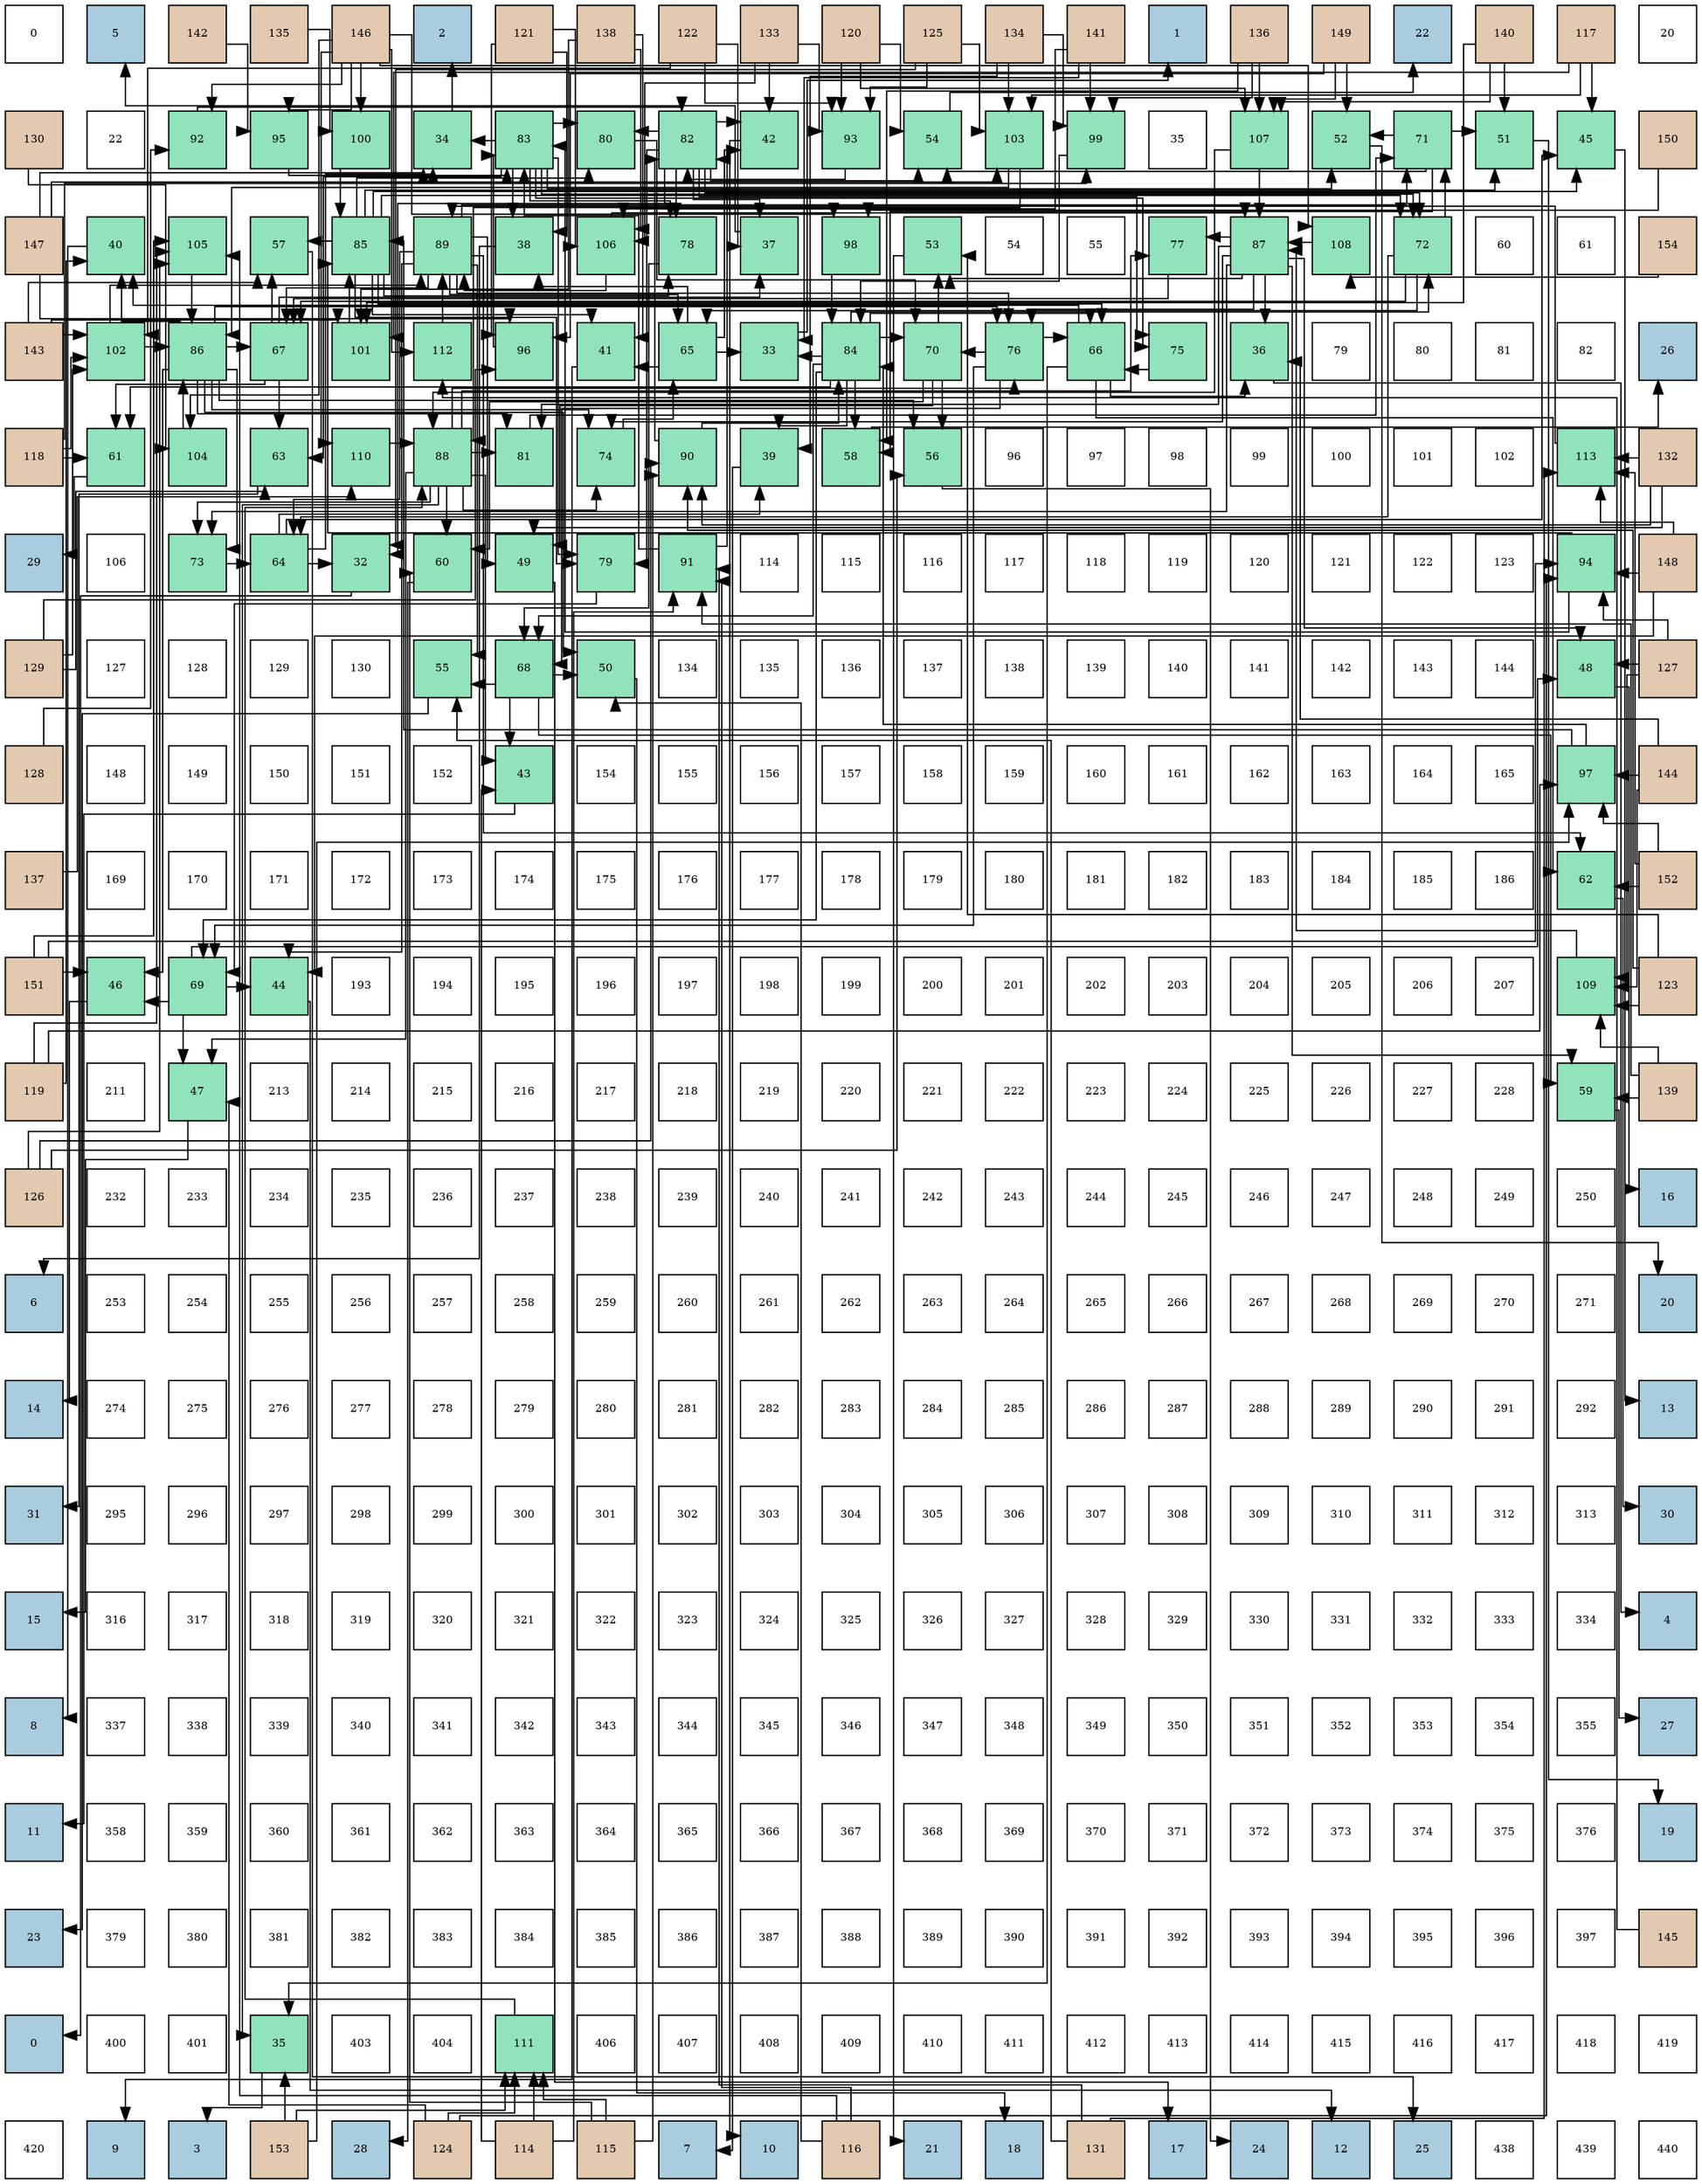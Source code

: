 digraph layout{
 rankdir=TB;
 splines=ortho;
 node [style=filled shape=square fixedsize=true width=0.6];
0[label="0", fontsize=8, fillcolor="#ffffff"];
1[label="5", fontsize=8, fillcolor="#a9ccde"];
2[label="142", fontsize=8, fillcolor="#e3c9af"];
3[label="135", fontsize=8, fillcolor="#e3c9af"];
4[label="146", fontsize=8, fillcolor="#e3c9af"];
5[label="2", fontsize=8, fillcolor="#a9ccde"];
6[label="121", fontsize=8, fillcolor="#e3c9af"];
7[label="138", fontsize=8, fillcolor="#e3c9af"];
8[label="122", fontsize=8, fillcolor="#e3c9af"];
9[label="133", fontsize=8, fillcolor="#e3c9af"];
10[label="120", fontsize=8, fillcolor="#e3c9af"];
11[label="125", fontsize=8, fillcolor="#e3c9af"];
12[label="134", fontsize=8, fillcolor="#e3c9af"];
13[label="141", fontsize=8, fillcolor="#e3c9af"];
14[label="1", fontsize=8, fillcolor="#a9ccde"];
15[label="136", fontsize=8, fillcolor="#e3c9af"];
16[label="149", fontsize=8, fillcolor="#e3c9af"];
17[label="22", fontsize=8, fillcolor="#a9ccde"];
18[label="140", fontsize=8, fillcolor="#e3c9af"];
19[label="117", fontsize=8, fillcolor="#e3c9af"];
20[label="20", fontsize=8, fillcolor="#ffffff"];
21[label="130", fontsize=8, fillcolor="#e3c9af"];
22[label="22", fontsize=8, fillcolor="#ffffff"];
23[label="92", fontsize=8, fillcolor="#91e3bb"];
24[label="95", fontsize=8, fillcolor="#91e3bb"];
25[label="100", fontsize=8, fillcolor="#91e3bb"];
26[label="34", fontsize=8, fillcolor="#91e3bb"];
27[label="83", fontsize=8, fillcolor="#91e3bb"];
28[label="80", fontsize=8, fillcolor="#91e3bb"];
29[label="82", fontsize=8, fillcolor="#91e3bb"];
30[label="42", fontsize=8, fillcolor="#91e3bb"];
31[label="93", fontsize=8, fillcolor="#91e3bb"];
32[label="54", fontsize=8, fillcolor="#91e3bb"];
33[label="103", fontsize=8, fillcolor="#91e3bb"];
34[label="99", fontsize=8, fillcolor="#91e3bb"];
35[label="35", fontsize=8, fillcolor="#ffffff"];
36[label="107", fontsize=8, fillcolor="#91e3bb"];
37[label="52", fontsize=8, fillcolor="#91e3bb"];
38[label="71", fontsize=8, fillcolor="#91e3bb"];
39[label="51", fontsize=8, fillcolor="#91e3bb"];
40[label="45", fontsize=8, fillcolor="#91e3bb"];
41[label="150", fontsize=8, fillcolor="#e3c9af"];
42[label="147", fontsize=8, fillcolor="#e3c9af"];
43[label="40", fontsize=8, fillcolor="#91e3bb"];
44[label="105", fontsize=8, fillcolor="#91e3bb"];
45[label="57", fontsize=8, fillcolor="#91e3bb"];
46[label="85", fontsize=8, fillcolor="#91e3bb"];
47[label="89", fontsize=8, fillcolor="#91e3bb"];
48[label="38", fontsize=8, fillcolor="#91e3bb"];
49[label="106", fontsize=8, fillcolor="#91e3bb"];
50[label="78", fontsize=8, fillcolor="#91e3bb"];
51[label="37", fontsize=8, fillcolor="#91e3bb"];
52[label="98", fontsize=8, fillcolor="#91e3bb"];
53[label="53", fontsize=8, fillcolor="#91e3bb"];
54[label="54", fontsize=8, fillcolor="#ffffff"];
55[label="55", fontsize=8, fillcolor="#ffffff"];
56[label="77", fontsize=8, fillcolor="#91e3bb"];
57[label="87", fontsize=8, fillcolor="#91e3bb"];
58[label="108", fontsize=8, fillcolor="#91e3bb"];
59[label="72", fontsize=8, fillcolor="#91e3bb"];
60[label="60", fontsize=8, fillcolor="#ffffff"];
61[label="61", fontsize=8, fillcolor="#ffffff"];
62[label="154", fontsize=8, fillcolor="#e3c9af"];
63[label="143", fontsize=8, fillcolor="#e3c9af"];
64[label="102", fontsize=8, fillcolor="#91e3bb"];
65[label="86", fontsize=8, fillcolor="#91e3bb"];
66[label="67", fontsize=8, fillcolor="#91e3bb"];
67[label="101", fontsize=8, fillcolor="#91e3bb"];
68[label="112", fontsize=8, fillcolor="#91e3bb"];
69[label="96", fontsize=8, fillcolor="#91e3bb"];
70[label="41", fontsize=8, fillcolor="#91e3bb"];
71[label="65", fontsize=8, fillcolor="#91e3bb"];
72[label="33", fontsize=8, fillcolor="#91e3bb"];
73[label="84", fontsize=8, fillcolor="#91e3bb"];
74[label="70", fontsize=8, fillcolor="#91e3bb"];
75[label="76", fontsize=8, fillcolor="#91e3bb"];
76[label="66", fontsize=8, fillcolor="#91e3bb"];
77[label="75", fontsize=8, fillcolor="#91e3bb"];
78[label="36", fontsize=8, fillcolor="#91e3bb"];
79[label="79", fontsize=8, fillcolor="#ffffff"];
80[label="80", fontsize=8, fillcolor="#ffffff"];
81[label="81", fontsize=8, fillcolor="#ffffff"];
82[label="82", fontsize=8, fillcolor="#ffffff"];
83[label="26", fontsize=8, fillcolor="#a9ccde"];
84[label="118", fontsize=8, fillcolor="#e3c9af"];
85[label="61", fontsize=8, fillcolor="#91e3bb"];
86[label="104", fontsize=8, fillcolor="#91e3bb"];
87[label="63", fontsize=8, fillcolor="#91e3bb"];
88[label="110", fontsize=8, fillcolor="#91e3bb"];
89[label="88", fontsize=8, fillcolor="#91e3bb"];
90[label="81", fontsize=8, fillcolor="#91e3bb"];
91[label="74", fontsize=8, fillcolor="#91e3bb"];
92[label="90", fontsize=8, fillcolor="#91e3bb"];
93[label="39", fontsize=8, fillcolor="#91e3bb"];
94[label="58", fontsize=8, fillcolor="#91e3bb"];
95[label="56", fontsize=8, fillcolor="#91e3bb"];
96[label="96", fontsize=8, fillcolor="#ffffff"];
97[label="97", fontsize=8, fillcolor="#ffffff"];
98[label="98", fontsize=8, fillcolor="#ffffff"];
99[label="99", fontsize=8, fillcolor="#ffffff"];
100[label="100", fontsize=8, fillcolor="#ffffff"];
101[label="101", fontsize=8, fillcolor="#ffffff"];
102[label="102", fontsize=8, fillcolor="#ffffff"];
103[label="113", fontsize=8, fillcolor="#91e3bb"];
104[label="132", fontsize=8, fillcolor="#e3c9af"];
105[label="29", fontsize=8, fillcolor="#a9ccde"];
106[label="106", fontsize=8, fillcolor="#ffffff"];
107[label="73", fontsize=8, fillcolor="#91e3bb"];
108[label="64", fontsize=8, fillcolor="#91e3bb"];
109[label="32", fontsize=8, fillcolor="#91e3bb"];
110[label="60", fontsize=8, fillcolor="#91e3bb"];
111[label="49", fontsize=8, fillcolor="#91e3bb"];
112[label="79", fontsize=8, fillcolor="#91e3bb"];
113[label="91", fontsize=8, fillcolor="#91e3bb"];
114[label="114", fontsize=8, fillcolor="#ffffff"];
115[label="115", fontsize=8, fillcolor="#ffffff"];
116[label="116", fontsize=8, fillcolor="#ffffff"];
117[label="117", fontsize=8, fillcolor="#ffffff"];
118[label="118", fontsize=8, fillcolor="#ffffff"];
119[label="119", fontsize=8, fillcolor="#ffffff"];
120[label="120", fontsize=8, fillcolor="#ffffff"];
121[label="121", fontsize=8, fillcolor="#ffffff"];
122[label="122", fontsize=8, fillcolor="#ffffff"];
123[label="123", fontsize=8, fillcolor="#ffffff"];
124[label="94", fontsize=8, fillcolor="#91e3bb"];
125[label="148", fontsize=8, fillcolor="#e3c9af"];
126[label="129", fontsize=8, fillcolor="#e3c9af"];
127[label="127", fontsize=8, fillcolor="#ffffff"];
128[label="128", fontsize=8, fillcolor="#ffffff"];
129[label="129", fontsize=8, fillcolor="#ffffff"];
130[label="130", fontsize=8, fillcolor="#ffffff"];
131[label="55", fontsize=8, fillcolor="#91e3bb"];
132[label="68", fontsize=8, fillcolor="#91e3bb"];
133[label="50", fontsize=8, fillcolor="#91e3bb"];
134[label="134", fontsize=8, fillcolor="#ffffff"];
135[label="135", fontsize=8, fillcolor="#ffffff"];
136[label="136", fontsize=8, fillcolor="#ffffff"];
137[label="137", fontsize=8, fillcolor="#ffffff"];
138[label="138", fontsize=8, fillcolor="#ffffff"];
139[label="139", fontsize=8, fillcolor="#ffffff"];
140[label="140", fontsize=8, fillcolor="#ffffff"];
141[label="141", fontsize=8, fillcolor="#ffffff"];
142[label="142", fontsize=8, fillcolor="#ffffff"];
143[label="143", fontsize=8, fillcolor="#ffffff"];
144[label="144", fontsize=8, fillcolor="#ffffff"];
145[label="48", fontsize=8, fillcolor="#91e3bb"];
146[label="127", fontsize=8, fillcolor="#e3c9af"];
147[label="128", fontsize=8, fillcolor="#e3c9af"];
148[label="148", fontsize=8, fillcolor="#ffffff"];
149[label="149", fontsize=8, fillcolor="#ffffff"];
150[label="150", fontsize=8, fillcolor="#ffffff"];
151[label="151", fontsize=8, fillcolor="#ffffff"];
152[label="152", fontsize=8, fillcolor="#ffffff"];
153[label="43", fontsize=8, fillcolor="#91e3bb"];
154[label="154", fontsize=8, fillcolor="#ffffff"];
155[label="155", fontsize=8, fillcolor="#ffffff"];
156[label="156", fontsize=8, fillcolor="#ffffff"];
157[label="157", fontsize=8, fillcolor="#ffffff"];
158[label="158", fontsize=8, fillcolor="#ffffff"];
159[label="159", fontsize=8, fillcolor="#ffffff"];
160[label="160", fontsize=8, fillcolor="#ffffff"];
161[label="161", fontsize=8, fillcolor="#ffffff"];
162[label="162", fontsize=8, fillcolor="#ffffff"];
163[label="163", fontsize=8, fillcolor="#ffffff"];
164[label="164", fontsize=8, fillcolor="#ffffff"];
165[label="165", fontsize=8, fillcolor="#ffffff"];
166[label="97", fontsize=8, fillcolor="#91e3bb"];
167[label="144", fontsize=8, fillcolor="#e3c9af"];
168[label="137", fontsize=8, fillcolor="#e3c9af"];
169[label="169", fontsize=8, fillcolor="#ffffff"];
170[label="170", fontsize=8, fillcolor="#ffffff"];
171[label="171", fontsize=8, fillcolor="#ffffff"];
172[label="172", fontsize=8, fillcolor="#ffffff"];
173[label="173", fontsize=8, fillcolor="#ffffff"];
174[label="174", fontsize=8, fillcolor="#ffffff"];
175[label="175", fontsize=8, fillcolor="#ffffff"];
176[label="176", fontsize=8, fillcolor="#ffffff"];
177[label="177", fontsize=8, fillcolor="#ffffff"];
178[label="178", fontsize=8, fillcolor="#ffffff"];
179[label="179", fontsize=8, fillcolor="#ffffff"];
180[label="180", fontsize=8, fillcolor="#ffffff"];
181[label="181", fontsize=8, fillcolor="#ffffff"];
182[label="182", fontsize=8, fillcolor="#ffffff"];
183[label="183", fontsize=8, fillcolor="#ffffff"];
184[label="184", fontsize=8, fillcolor="#ffffff"];
185[label="185", fontsize=8, fillcolor="#ffffff"];
186[label="186", fontsize=8, fillcolor="#ffffff"];
187[label="62", fontsize=8, fillcolor="#91e3bb"];
188[label="152", fontsize=8, fillcolor="#e3c9af"];
189[label="151", fontsize=8, fillcolor="#e3c9af"];
190[label="46", fontsize=8, fillcolor="#91e3bb"];
191[label="69", fontsize=8, fillcolor="#91e3bb"];
192[label="44", fontsize=8, fillcolor="#91e3bb"];
193[label="193", fontsize=8, fillcolor="#ffffff"];
194[label="194", fontsize=8, fillcolor="#ffffff"];
195[label="195", fontsize=8, fillcolor="#ffffff"];
196[label="196", fontsize=8, fillcolor="#ffffff"];
197[label="197", fontsize=8, fillcolor="#ffffff"];
198[label="198", fontsize=8, fillcolor="#ffffff"];
199[label="199", fontsize=8, fillcolor="#ffffff"];
200[label="200", fontsize=8, fillcolor="#ffffff"];
201[label="201", fontsize=8, fillcolor="#ffffff"];
202[label="202", fontsize=8, fillcolor="#ffffff"];
203[label="203", fontsize=8, fillcolor="#ffffff"];
204[label="204", fontsize=8, fillcolor="#ffffff"];
205[label="205", fontsize=8, fillcolor="#ffffff"];
206[label="206", fontsize=8, fillcolor="#ffffff"];
207[label="207", fontsize=8, fillcolor="#ffffff"];
208[label="109", fontsize=8, fillcolor="#91e3bb"];
209[label="123", fontsize=8, fillcolor="#e3c9af"];
210[label="119", fontsize=8, fillcolor="#e3c9af"];
211[label="211", fontsize=8, fillcolor="#ffffff"];
212[label="47", fontsize=8, fillcolor="#91e3bb"];
213[label="213", fontsize=8, fillcolor="#ffffff"];
214[label="214", fontsize=8, fillcolor="#ffffff"];
215[label="215", fontsize=8, fillcolor="#ffffff"];
216[label="216", fontsize=8, fillcolor="#ffffff"];
217[label="217", fontsize=8, fillcolor="#ffffff"];
218[label="218", fontsize=8, fillcolor="#ffffff"];
219[label="219", fontsize=8, fillcolor="#ffffff"];
220[label="220", fontsize=8, fillcolor="#ffffff"];
221[label="221", fontsize=8, fillcolor="#ffffff"];
222[label="222", fontsize=8, fillcolor="#ffffff"];
223[label="223", fontsize=8, fillcolor="#ffffff"];
224[label="224", fontsize=8, fillcolor="#ffffff"];
225[label="225", fontsize=8, fillcolor="#ffffff"];
226[label="226", fontsize=8, fillcolor="#ffffff"];
227[label="227", fontsize=8, fillcolor="#ffffff"];
228[label="228", fontsize=8, fillcolor="#ffffff"];
229[label="59", fontsize=8, fillcolor="#91e3bb"];
230[label="139", fontsize=8, fillcolor="#e3c9af"];
231[label="126", fontsize=8, fillcolor="#e3c9af"];
232[label="232", fontsize=8, fillcolor="#ffffff"];
233[label="233", fontsize=8, fillcolor="#ffffff"];
234[label="234", fontsize=8, fillcolor="#ffffff"];
235[label="235", fontsize=8, fillcolor="#ffffff"];
236[label="236", fontsize=8, fillcolor="#ffffff"];
237[label="237", fontsize=8, fillcolor="#ffffff"];
238[label="238", fontsize=8, fillcolor="#ffffff"];
239[label="239", fontsize=8, fillcolor="#ffffff"];
240[label="240", fontsize=8, fillcolor="#ffffff"];
241[label="241", fontsize=8, fillcolor="#ffffff"];
242[label="242", fontsize=8, fillcolor="#ffffff"];
243[label="243", fontsize=8, fillcolor="#ffffff"];
244[label="244", fontsize=8, fillcolor="#ffffff"];
245[label="245", fontsize=8, fillcolor="#ffffff"];
246[label="246", fontsize=8, fillcolor="#ffffff"];
247[label="247", fontsize=8, fillcolor="#ffffff"];
248[label="248", fontsize=8, fillcolor="#ffffff"];
249[label="249", fontsize=8, fillcolor="#ffffff"];
250[label="250", fontsize=8, fillcolor="#ffffff"];
251[label="16", fontsize=8, fillcolor="#a9ccde"];
252[label="6", fontsize=8, fillcolor="#a9ccde"];
253[label="253", fontsize=8, fillcolor="#ffffff"];
254[label="254", fontsize=8, fillcolor="#ffffff"];
255[label="255", fontsize=8, fillcolor="#ffffff"];
256[label="256", fontsize=8, fillcolor="#ffffff"];
257[label="257", fontsize=8, fillcolor="#ffffff"];
258[label="258", fontsize=8, fillcolor="#ffffff"];
259[label="259", fontsize=8, fillcolor="#ffffff"];
260[label="260", fontsize=8, fillcolor="#ffffff"];
261[label="261", fontsize=8, fillcolor="#ffffff"];
262[label="262", fontsize=8, fillcolor="#ffffff"];
263[label="263", fontsize=8, fillcolor="#ffffff"];
264[label="264", fontsize=8, fillcolor="#ffffff"];
265[label="265", fontsize=8, fillcolor="#ffffff"];
266[label="266", fontsize=8, fillcolor="#ffffff"];
267[label="267", fontsize=8, fillcolor="#ffffff"];
268[label="268", fontsize=8, fillcolor="#ffffff"];
269[label="269", fontsize=8, fillcolor="#ffffff"];
270[label="270", fontsize=8, fillcolor="#ffffff"];
271[label="271", fontsize=8, fillcolor="#ffffff"];
272[label="20", fontsize=8, fillcolor="#a9ccde"];
273[label="14", fontsize=8, fillcolor="#a9ccde"];
274[label="274", fontsize=8, fillcolor="#ffffff"];
275[label="275", fontsize=8, fillcolor="#ffffff"];
276[label="276", fontsize=8, fillcolor="#ffffff"];
277[label="277", fontsize=8, fillcolor="#ffffff"];
278[label="278", fontsize=8, fillcolor="#ffffff"];
279[label="279", fontsize=8, fillcolor="#ffffff"];
280[label="280", fontsize=8, fillcolor="#ffffff"];
281[label="281", fontsize=8, fillcolor="#ffffff"];
282[label="282", fontsize=8, fillcolor="#ffffff"];
283[label="283", fontsize=8, fillcolor="#ffffff"];
284[label="284", fontsize=8, fillcolor="#ffffff"];
285[label="285", fontsize=8, fillcolor="#ffffff"];
286[label="286", fontsize=8, fillcolor="#ffffff"];
287[label="287", fontsize=8, fillcolor="#ffffff"];
288[label="288", fontsize=8, fillcolor="#ffffff"];
289[label="289", fontsize=8, fillcolor="#ffffff"];
290[label="290", fontsize=8, fillcolor="#ffffff"];
291[label="291", fontsize=8, fillcolor="#ffffff"];
292[label="292", fontsize=8, fillcolor="#ffffff"];
293[label="13", fontsize=8, fillcolor="#a9ccde"];
294[label="31", fontsize=8, fillcolor="#a9ccde"];
295[label="295", fontsize=8, fillcolor="#ffffff"];
296[label="296", fontsize=8, fillcolor="#ffffff"];
297[label="297", fontsize=8, fillcolor="#ffffff"];
298[label="298", fontsize=8, fillcolor="#ffffff"];
299[label="299", fontsize=8, fillcolor="#ffffff"];
300[label="300", fontsize=8, fillcolor="#ffffff"];
301[label="301", fontsize=8, fillcolor="#ffffff"];
302[label="302", fontsize=8, fillcolor="#ffffff"];
303[label="303", fontsize=8, fillcolor="#ffffff"];
304[label="304", fontsize=8, fillcolor="#ffffff"];
305[label="305", fontsize=8, fillcolor="#ffffff"];
306[label="306", fontsize=8, fillcolor="#ffffff"];
307[label="307", fontsize=8, fillcolor="#ffffff"];
308[label="308", fontsize=8, fillcolor="#ffffff"];
309[label="309", fontsize=8, fillcolor="#ffffff"];
310[label="310", fontsize=8, fillcolor="#ffffff"];
311[label="311", fontsize=8, fillcolor="#ffffff"];
312[label="312", fontsize=8, fillcolor="#ffffff"];
313[label="313", fontsize=8, fillcolor="#ffffff"];
314[label="30", fontsize=8, fillcolor="#a9ccde"];
315[label="15", fontsize=8, fillcolor="#a9ccde"];
316[label="316", fontsize=8, fillcolor="#ffffff"];
317[label="317", fontsize=8, fillcolor="#ffffff"];
318[label="318", fontsize=8, fillcolor="#ffffff"];
319[label="319", fontsize=8, fillcolor="#ffffff"];
320[label="320", fontsize=8, fillcolor="#ffffff"];
321[label="321", fontsize=8, fillcolor="#ffffff"];
322[label="322", fontsize=8, fillcolor="#ffffff"];
323[label="323", fontsize=8, fillcolor="#ffffff"];
324[label="324", fontsize=8, fillcolor="#ffffff"];
325[label="325", fontsize=8, fillcolor="#ffffff"];
326[label="326", fontsize=8, fillcolor="#ffffff"];
327[label="327", fontsize=8, fillcolor="#ffffff"];
328[label="328", fontsize=8, fillcolor="#ffffff"];
329[label="329", fontsize=8, fillcolor="#ffffff"];
330[label="330", fontsize=8, fillcolor="#ffffff"];
331[label="331", fontsize=8, fillcolor="#ffffff"];
332[label="332", fontsize=8, fillcolor="#ffffff"];
333[label="333", fontsize=8, fillcolor="#ffffff"];
334[label="334", fontsize=8, fillcolor="#ffffff"];
335[label="4", fontsize=8, fillcolor="#a9ccde"];
336[label="8", fontsize=8, fillcolor="#a9ccde"];
337[label="337", fontsize=8, fillcolor="#ffffff"];
338[label="338", fontsize=8, fillcolor="#ffffff"];
339[label="339", fontsize=8, fillcolor="#ffffff"];
340[label="340", fontsize=8, fillcolor="#ffffff"];
341[label="341", fontsize=8, fillcolor="#ffffff"];
342[label="342", fontsize=8, fillcolor="#ffffff"];
343[label="343", fontsize=8, fillcolor="#ffffff"];
344[label="344", fontsize=8, fillcolor="#ffffff"];
345[label="345", fontsize=8, fillcolor="#ffffff"];
346[label="346", fontsize=8, fillcolor="#ffffff"];
347[label="347", fontsize=8, fillcolor="#ffffff"];
348[label="348", fontsize=8, fillcolor="#ffffff"];
349[label="349", fontsize=8, fillcolor="#ffffff"];
350[label="350", fontsize=8, fillcolor="#ffffff"];
351[label="351", fontsize=8, fillcolor="#ffffff"];
352[label="352", fontsize=8, fillcolor="#ffffff"];
353[label="353", fontsize=8, fillcolor="#ffffff"];
354[label="354", fontsize=8, fillcolor="#ffffff"];
355[label="355", fontsize=8, fillcolor="#ffffff"];
356[label="27", fontsize=8, fillcolor="#a9ccde"];
357[label="11", fontsize=8, fillcolor="#a9ccde"];
358[label="358", fontsize=8, fillcolor="#ffffff"];
359[label="359", fontsize=8, fillcolor="#ffffff"];
360[label="360", fontsize=8, fillcolor="#ffffff"];
361[label="361", fontsize=8, fillcolor="#ffffff"];
362[label="362", fontsize=8, fillcolor="#ffffff"];
363[label="363", fontsize=8, fillcolor="#ffffff"];
364[label="364", fontsize=8, fillcolor="#ffffff"];
365[label="365", fontsize=8, fillcolor="#ffffff"];
366[label="366", fontsize=8, fillcolor="#ffffff"];
367[label="367", fontsize=8, fillcolor="#ffffff"];
368[label="368", fontsize=8, fillcolor="#ffffff"];
369[label="369", fontsize=8, fillcolor="#ffffff"];
370[label="370", fontsize=8, fillcolor="#ffffff"];
371[label="371", fontsize=8, fillcolor="#ffffff"];
372[label="372", fontsize=8, fillcolor="#ffffff"];
373[label="373", fontsize=8, fillcolor="#ffffff"];
374[label="374", fontsize=8, fillcolor="#ffffff"];
375[label="375", fontsize=8, fillcolor="#ffffff"];
376[label="376", fontsize=8, fillcolor="#ffffff"];
377[label="19", fontsize=8, fillcolor="#a9ccde"];
378[label="23", fontsize=8, fillcolor="#a9ccde"];
379[label="379", fontsize=8, fillcolor="#ffffff"];
380[label="380", fontsize=8, fillcolor="#ffffff"];
381[label="381", fontsize=8, fillcolor="#ffffff"];
382[label="382", fontsize=8, fillcolor="#ffffff"];
383[label="383", fontsize=8, fillcolor="#ffffff"];
384[label="384", fontsize=8, fillcolor="#ffffff"];
385[label="385", fontsize=8, fillcolor="#ffffff"];
386[label="386", fontsize=8, fillcolor="#ffffff"];
387[label="387", fontsize=8, fillcolor="#ffffff"];
388[label="388", fontsize=8, fillcolor="#ffffff"];
389[label="389", fontsize=8, fillcolor="#ffffff"];
390[label="390", fontsize=8, fillcolor="#ffffff"];
391[label="391", fontsize=8, fillcolor="#ffffff"];
392[label="392", fontsize=8, fillcolor="#ffffff"];
393[label="393", fontsize=8, fillcolor="#ffffff"];
394[label="394", fontsize=8, fillcolor="#ffffff"];
395[label="395", fontsize=8, fillcolor="#ffffff"];
396[label="396", fontsize=8, fillcolor="#ffffff"];
397[label="397", fontsize=8, fillcolor="#ffffff"];
398[label="145", fontsize=8, fillcolor="#e3c9af"];
399[label="0", fontsize=8, fillcolor="#a9ccde"];
400[label="400", fontsize=8, fillcolor="#ffffff"];
401[label="401", fontsize=8, fillcolor="#ffffff"];
402[label="35", fontsize=8, fillcolor="#91e3bb"];
403[label="403", fontsize=8, fillcolor="#ffffff"];
404[label="404", fontsize=8, fillcolor="#ffffff"];
405[label="111", fontsize=8, fillcolor="#91e3bb"];
406[label="406", fontsize=8, fillcolor="#ffffff"];
407[label="407", fontsize=8, fillcolor="#ffffff"];
408[label="408", fontsize=8, fillcolor="#ffffff"];
409[label="409", fontsize=8, fillcolor="#ffffff"];
410[label="410", fontsize=8, fillcolor="#ffffff"];
411[label="411", fontsize=8, fillcolor="#ffffff"];
412[label="412", fontsize=8, fillcolor="#ffffff"];
413[label="413", fontsize=8, fillcolor="#ffffff"];
414[label="414", fontsize=8, fillcolor="#ffffff"];
415[label="415", fontsize=8, fillcolor="#ffffff"];
416[label="416", fontsize=8, fillcolor="#ffffff"];
417[label="417", fontsize=8, fillcolor="#ffffff"];
418[label="418", fontsize=8, fillcolor="#ffffff"];
419[label="419", fontsize=8, fillcolor="#ffffff"];
420[label="420", fontsize=8, fillcolor="#ffffff"];
421[label="9", fontsize=8, fillcolor="#a9ccde"];
422[label="3", fontsize=8, fillcolor="#a9ccde"];
423[label="153", fontsize=8, fillcolor="#e3c9af"];
424[label="28", fontsize=8, fillcolor="#a9ccde"];
425[label="124", fontsize=8, fillcolor="#e3c9af"];
426[label="114", fontsize=8, fillcolor="#e3c9af"];
427[label="115", fontsize=8, fillcolor="#e3c9af"];
428[label="7", fontsize=8, fillcolor="#a9ccde"];
429[label="10", fontsize=8, fillcolor="#a9ccde"];
430[label="116", fontsize=8, fillcolor="#e3c9af"];
431[label="21", fontsize=8, fillcolor="#a9ccde"];
432[label="18", fontsize=8, fillcolor="#a9ccde"];
433[label="131", fontsize=8, fillcolor="#e3c9af"];
434[label="17", fontsize=8, fillcolor="#a9ccde"];
435[label="24", fontsize=8, fillcolor="#a9ccde"];
436[label="12", fontsize=8, fillcolor="#a9ccde"];
437[label="25", fontsize=8, fillcolor="#a9ccde"];
438[label="438", fontsize=8, fillcolor="#ffffff"];
439[label="439", fontsize=8, fillcolor="#ffffff"];
440[label="440", fontsize=8, fillcolor="#ffffff"];
edge [constraint=false, style=vis];109 -> 399;
72 -> 14;
26 -> 5;
402 -> 422;
78 -> 335;
51 -> 1;
48 -> 252;
93 -> 428;
43 -> 336;
70 -> 421;
30 -> 429;
153 -> 357;
192 -> 436;
40 -> 293;
190 -> 273;
212 -> 315;
145 -> 251;
111 -> 434;
133 -> 432;
39 -> 377;
37 -> 272;
53 -> 431;
32 -> 17;
131 -> 378;
95 -> 435;
45 -> 437;
94 -> 83;
229 -> 356;
110 -> 424;
85 -> 105;
187 -> 314;
87 -> 294;
108 -> 109;
108 -> 26;
108 -> 93;
108 -> 40;
71 -> 72;
71 -> 48;
71 -> 70;
71 -> 30;
76 -> 402;
76 -> 78;
76 -> 43;
76 -> 187;
66 -> 51;
66 -> 45;
66 -> 85;
66 -> 87;
132 -> 153;
132 -> 133;
132 -> 131;
132 -> 229;
191 -> 192;
191 -> 190;
191 -> 212;
191 -> 145;
74 -> 111;
74 -> 53;
74 -> 95;
74 -> 110;
38 -> 39;
38 -> 37;
38 -> 32;
38 -> 94;
59 -> 108;
59 -> 71;
59 -> 66;
59 -> 38;
107 -> 108;
91 -> 71;
77 -> 76;
75 -> 76;
75 -> 132;
75 -> 191;
75 -> 74;
56 -> 66;
50 -> 132;
112 -> 191;
28 -> 74;
90 -> 38;
29 -> 109;
29 -> 51;
29 -> 30;
29 -> 32;
29 -> 59;
29 -> 77;
29 -> 50;
29 -> 112;
29 -> 28;
27 -> 26;
27 -> 48;
27 -> 37;
27 -> 87;
27 -> 59;
27 -> 77;
27 -> 50;
27 -> 112;
27 -> 28;
73 -> 72;
73 -> 93;
73 -> 94;
73 -> 85;
73 -> 76;
73 -> 132;
73 -> 191;
73 -> 74;
73 -> 59;
46 -> 70;
46 -> 40;
46 -> 39;
46 -> 45;
46 -> 76;
46 -> 59;
46 -> 50;
46 -> 112;
46 -> 28;
65 -> 43;
65 -> 190;
65 -> 133;
65 -> 95;
65 -> 66;
65 -> 107;
65 -> 91;
65 -> 75;
65 -> 90;
57 -> 78;
57 -> 145;
57 -> 53;
57 -> 229;
57 -> 107;
57 -> 91;
57 -> 75;
57 -> 56;
57 -> 90;
89 -> 402;
89 -> 153;
89 -> 212;
89 -> 110;
89 -> 107;
89 -> 91;
89 -> 75;
89 -> 56;
89 -> 90;
47 -> 192;
47 -> 111;
47 -> 131;
47 -> 187;
47 -> 108;
47 -> 71;
47 -> 66;
47 -> 38;
47 -> 75;
92 -> 29;
92 -> 73;
113 -> 29;
113 -> 27;
23 -> 29;
31 -> 29;
124 -> 27;
124 -> 46;
24 -> 27;
69 -> 27;
166 -> 73;
166 -> 46;
52 -> 73;
34 -> 73;
25 -> 46;
67 -> 46;
64 -> 65;
64 -> 47;
33 -> 65;
33 -> 89;
86 -> 65;
44 -> 65;
49 -> 57;
49 -> 47;
36 -> 57;
36 -> 89;
58 -> 57;
208 -> 57;
88 -> 89;
405 -> 89;
68 -> 47;
103 -> 47;
426 -> 153;
426 -> 113;
426 -> 405;
427 -> 110;
427 -> 92;
427 -> 405;
430 -> 133;
430 -> 113;
430 -> 44;
19 -> 40;
19 -> 67;
19 -> 33;
84 -> 85;
84 -> 34;
84 -> 64;
210 -> 43;
210 -> 166;
210 -> 44;
10 -> 32;
10 -> 31;
10 -> 36;
6 -> 48;
6 -> 69;
6 -> 49;
8 -> 51;
8 -> 31;
8 -> 64;
209 -> 53;
209 -> 92;
209 -> 208;
425 -> 212;
425 -> 124;
425 -> 405;
11 -> 109;
11 -> 31;
11 -> 33;
231 -> 95;
231 -> 92;
231 -> 44;
146 -> 145;
146 -> 124;
146 -> 208;
147 -> 23;
126 -> 87;
126 -> 69;
126 -> 64;
21 -> 86;
433 -> 131;
433 -> 113;
433 -> 103;
104 -> 111;
104 -> 92;
104 -> 103;
9 -> 30;
9 -> 31;
9 -> 49;
12 -> 93;
12 -> 34;
12 -> 33;
3 -> 25;
15 -> 94;
15 -> 34;
15 -> 36;
168 -> 88;
7 -> 70;
7 -> 67;
7 -> 49;
230 -> 229;
230 -> 113;
230 -> 208;
18 -> 39;
18 -> 67;
18 -> 36;
13 -> 72;
13 -> 34;
13 -> 49;
2 -> 24;
63 -> 45;
63 -> 67;
63 -> 64;
167 -> 78;
167 -> 166;
167 -> 208;
398 -> 68;
4 -> 23;
4 -> 24;
4 -> 52;
4 -> 25;
4 -> 86;
4 -> 58;
4 -> 88;
4 -> 68;
42 -> 26;
42 -> 69;
42 -> 33;
125 -> 192;
125 -> 124;
125 -> 103;
16 -> 37;
16 -> 69;
16 -> 36;
41 -> 52;
189 -> 190;
189 -> 124;
189 -> 44;
188 -> 187;
188 -> 166;
188 -> 103;
423 -> 402;
423 -> 166;
423 -> 405;
62 -> 58;
edge [constraint=true, style=invis];
0 -> 21 -> 42 -> 63 -> 84 -> 105 -> 126 -> 147 -> 168 -> 189 -> 210 -> 231 -> 252 -> 273 -> 294 -> 315 -> 336 -> 357 -> 378 -> 399 -> 420;
1 -> 22 -> 43 -> 64 -> 85 -> 106 -> 127 -> 148 -> 169 -> 190 -> 211 -> 232 -> 253 -> 274 -> 295 -> 316 -> 337 -> 358 -> 379 -> 400 -> 421;
2 -> 23 -> 44 -> 65 -> 86 -> 107 -> 128 -> 149 -> 170 -> 191 -> 212 -> 233 -> 254 -> 275 -> 296 -> 317 -> 338 -> 359 -> 380 -> 401 -> 422;
3 -> 24 -> 45 -> 66 -> 87 -> 108 -> 129 -> 150 -> 171 -> 192 -> 213 -> 234 -> 255 -> 276 -> 297 -> 318 -> 339 -> 360 -> 381 -> 402 -> 423;
4 -> 25 -> 46 -> 67 -> 88 -> 109 -> 130 -> 151 -> 172 -> 193 -> 214 -> 235 -> 256 -> 277 -> 298 -> 319 -> 340 -> 361 -> 382 -> 403 -> 424;
5 -> 26 -> 47 -> 68 -> 89 -> 110 -> 131 -> 152 -> 173 -> 194 -> 215 -> 236 -> 257 -> 278 -> 299 -> 320 -> 341 -> 362 -> 383 -> 404 -> 425;
6 -> 27 -> 48 -> 69 -> 90 -> 111 -> 132 -> 153 -> 174 -> 195 -> 216 -> 237 -> 258 -> 279 -> 300 -> 321 -> 342 -> 363 -> 384 -> 405 -> 426;
7 -> 28 -> 49 -> 70 -> 91 -> 112 -> 133 -> 154 -> 175 -> 196 -> 217 -> 238 -> 259 -> 280 -> 301 -> 322 -> 343 -> 364 -> 385 -> 406 -> 427;
8 -> 29 -> 50 -> 71 -> 92 -> 113 -> 134 -> 155 -> 176 -> 197 -> 218 -> 239 -> 260 -> 281 -> 302 -> 323 -> 344 -> 365 -> 386 -> 407 -> 428;
9 -> 30 -> 51 -> 72 -> 93 -> 114 -> 135 -> 156 -> 177 -> 198 -> 219 -> 240 -> 261 -> 282 -> 303 -> 324 -> 345 -> 366 -> 387 -> 408 -> 429;
10 -> 31 -> 52 -> 73 -> 94 -> 115 -> 136 -> 157 -> 178 -> 199 -> 220 -> 241 -> 262 -> 283 -> 304 -> 325 -> 346 -> 367 -> 388 -> 409 -> 430;
11 -> 32 -> 53 -> 74 -> 95 -> 116 -> 137 -> 158 -> 179 -> 200 -> 221 -> 242 -> 263 -> 284 -> 305 -> 326 -> 347 -> 368 -> 389 -> 410 -> 431;
12 -> 33 -> 54 -> 75 -> 96 -> 117 -> 138 -> 159 -> 180 -> 201 -> 222 -> 243 -> 264 -> 285 -> 306 -> 327 -> 348 -> 369 -> 390 -> 411 -> 432;
13 -> 34 -> 55 -> 76 -> 97 -> 118 -> 139 -> 160 -> 181 -> 202 -> 223 -> 244 -> 265 -> 286 -> 307 -> 328 -> 349 -> 370 -> 391 -> 412 -> 433;
14 -> 35 -> 56 -> 77 -> 98 -> 119 -> 140 -> 161 -> 182 -> 203 -> 224 -> 245 -> 266 -> 287 -> 308 -> 329 -> 350 -> 371 -> 392 -> 413 -> 434;
15 -> 36 -> 57 -> 78 -> 99 -> 120 -> 141 -> 162 -> 183 -> 204 -> 225 -> 246 -> 267 -> 288 -> 309 -> 330 -> 351 -> 372 -> 393 -> 414 -> 435;
16 -> 37 -> 58 -> 79 -> 100 -> 121 -> 142 -> 163 -> 184 -> 205 -> 226 -> 247 -> 268 -> 289 -> 310 -> 331 -> 352 -> 373 -> 394 -> 415 -> 436;
17 -> 38 -> 59 -> 80 -> 101 -> 122 -> 143 -> 164 -> 185 -> 206 -> 227 -> 248 -> 269 -> 290 -> 311 -> 332 -> 353 -> 374 -> 395 -> 416 -> 437;
18 -> 39 -> 60 -> 81 -> 102 -> 123 -> 144 -> 165 -> 186 -> 207 -> 228 -> 249 -> 270 -> 291 -> 312 -> 333 -> 354 -> 375 -> 396 -> 417 -> 438;
19 -> 40 -> 61 -> 82 -> 103 -> 124 -> 145 -> 166 -> 187 -> 208 -> 229 -> 250 -> 271 -> 292 -> 313 -> 334 -> 355 -> 376 -> 397 -> 418 -> 439;
20 -> 41 -> 62 -> 83 -> 104 -> 125 -> 146 -> 167 -> 188 -> 209 -> 230 -> 251 -> 272 -> 293 -> 314 -> 335 -> 356 -> 377 -> 398 -> 419 -> 440;
rank = same {0 -> 1 -> 2 -> 3 -> 4 -> 5 -> 6 -> 7 -> 8 -> 9 -> 10 -> 11 -> 12 -> 13 -> 14 -> 15 -> 16 -> 17 -> 18 -> 19 -> 20};
rank = same {21 -> 22 -> 23 -> 24 -> 25 -> 26 -> 27 -> 28 -> 29 -> 30 -> 31 -> 32 -> 33 -> 34 -> 35 -> 36 -> 37 -> 38 -> 39 -> 40 -> 41};
rank = same {42 -> 43 -> 44 -> 45 -> 46 -> 47 -> 48 -> 49 -> 50 -> 51 -> 52 -> 53 -> 54 -> 55 -> 56 -> 57 -> 58 -> 59 -> 60 -> 61 -> 62};
rank = same {63 -> 64 -> 65 -> 66 -> 67 -> 68 -> 69 -> 70 -> 71 -> 72 -> 73 -> 74 -> 75 -> 76 -> 77 -> 78 -> 79 -> 80 -> 81 -> 82 -> 83};
rank = same {84 -> 85 -> 86 -> 87 -> 88 -> 89 -> 90 -> 91 -> 92 -> 93 -> 94 -> 95 -> 96 -> 97 -> 98 -> 99 -> 100 -> 101 -> 102 -> 103 -> 104};
rank = same {105 -> 106 -> 107 -> 108 -> 109 -> 110 -> 111 -> 112 -> 113 -> 114 -> 115 -> 116 -> 117 -> 118 -> 119 -> 120 -> 121 -> 122 -> 123 -> 124 -> 125};
rank = same {126 -> 127 -> 128 -> 129 -> 130 -> 131 -> 132 -> 133 -> 134 -> 135 -> 136 -> 137 -> 138 -> 139 -> 140 -> 141 -> 142 -> 143 -> 144 -> 145 -> 146};
rank = same {147 -> 148 -> 149 -> 150 -> 151 -> 152 -> 153 -> 154 -> 155 -> 156 -> 157 -> 158 -> 159 -> 160 -> 161 -> 162 -> 163 -> 164 -> 165 -> 166 -> 167};
rank = same {168 -> 169 -> 170 -> 171 -> 172 -> 173 -> 174 -> 175 -> 176 -> 177 -> 178 -> 179 -> 180 -> 181 -> 182 -> 183 -> 184 -> 185 -> 186 -> 187 -> 188};
rank = same {189 -> 190 -> 191 -> 192 -> 193 -> 194 -> 195 -> 196 -> 197 -> 198 -> 199 -> 200 -> 201 -> 202 -> 203 -> 204 -> 205 -> 206 -> 207 -> 208 -> 209};
rank = same {210 -> 211 -> 212 -> 213 -> 214 -> 215 -> 216 -> 217 -> 218 -> 219 -> 220 -> 221 -> 222 -> 223 -> 224 -> 225 -> 226 -> 227 -> 228 -> 229 -> 230};
rank = same {231 -> 232 -> 233 -> 234 -> 235 -> 236 -> 237 -> 238 -> 239 -> 240 -> 241 -> 242 -> 243 -> 244 -> 245 -> 246 -> 247 -> 248 -> 249 -> 250 -> 251};
rank = same {252 -> 253 -> 254 -> 255 -> 256 -> 257 -> 258 -> 259 -> 260 -> 261 -> 262 -> 263 -> 264 -> 265 -> 266 -> 267 -> 268 -> 269 -> 270 -> 271 -> 272};
rank = same {273 -> 274 -> 275 -> 276 -> 277 -> 278 -> 279 -> 280 -> 281 -> 282 -> 283 -> 284 -> 285 -> 286 -> 287 -> 288 -> 289 -> 290 -> 291 -> 292 -> 293};
rank = same {294 -> 295 -> 296 -> 297 -> 298 -> 299 -> 300 -> 301 -> 302 -> 303 -> 304 -> 305 -> 306 -> 307 -> 308 -> 309 -> 310 -> 311 -> 312 -> 313 -> 314};
rank = same {315 -> 316 -> 317 -> 318 -> 319 -> 320 -> 321 -> 322 -> 323 -> 324 -> 325 -> 326 -> 327 -> 328 -> 329 -> 330 -> 331 -> 332 -> 333 -> 334 -> 335};
rank = same {336 -> 337 -> 338 -> 339 -> 340 -> 341 -> 342 -> 343 -> 344 -> 345 -> 346 -> 347 -> 348 -> 349 -> 350 -> 351 -> 352 -> 353 -> 354 -> 355 -> 356};
rank = same {357 -> 358 -> 359 -> 360 -> 361 -> 362 -> 363 -> 364 -> 365 -> 366 -> 367 -> 368 -> 369 -> 370 -> 371 -> 372 -> 373 -> 374 -> 375 -> 376 -> 377};
rank = same {378 -> 379 -> 380 -> 381 -> 382 -> 383 -> 384 -> 385 -> 386 -> 387 -> 388 -> 389 -> 390 -> 391 -> 392 -> 393 -> 394 -> 395 -> 396 -> 397 -> 398};
rank = same {399 -> 400 -> 401 -> 402 -> 403 -> 404 -> 405 -> 406 -> 407 -> 408 -> 409 -> 410 -> 411 -> 412 -> 413 -> 414 -> 415 -> 416 -> 417 -> 418 -> 419};
rank = same {420 -> 421 -> 422 -> 423 -> 424 -> 425 -> 426 -> 427 -> 428 -> 429 -> 430 -> 431 -> 432 -> 433 -> 434 -> 435 -> 436 -> 437 -> 438 -> 439 -> 440};
}